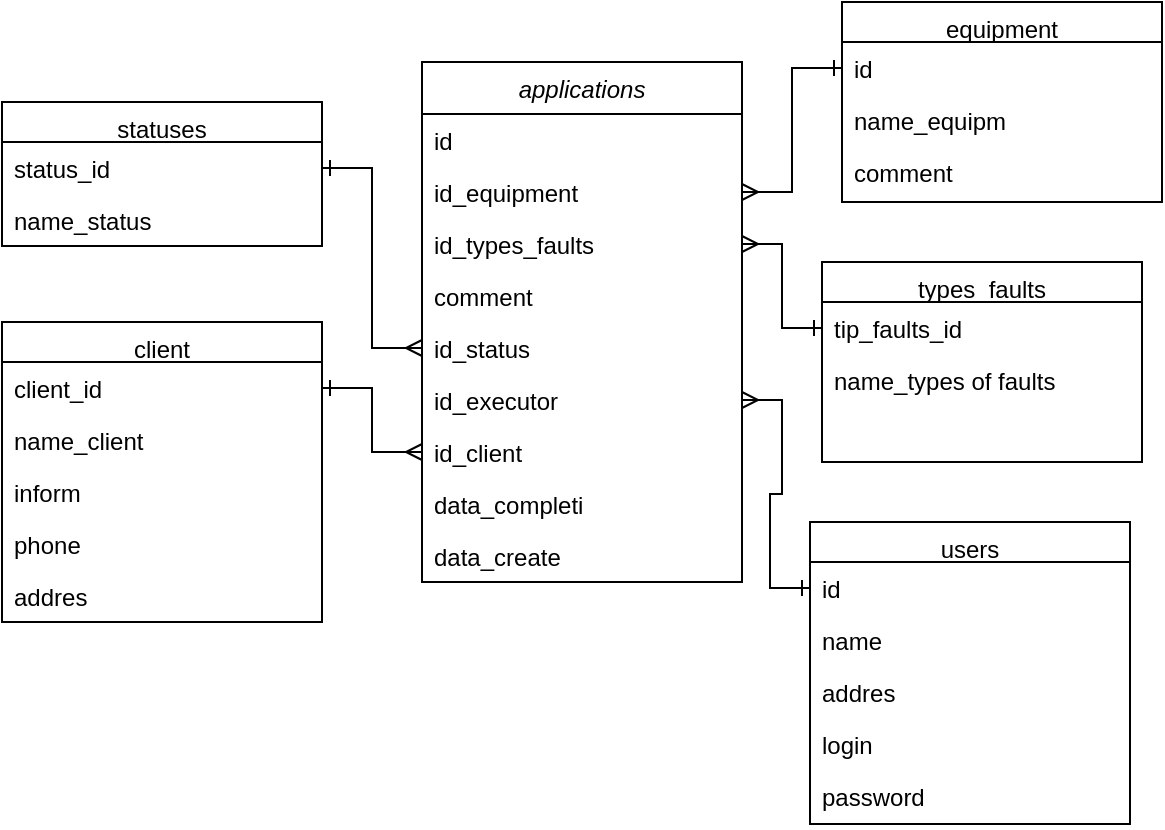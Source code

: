 <mxfile version="24.2.5" type="device">
  <diagram id="C5RBs43oDa-KdzZeNtuy" name="Page-1">
    <mxGraphModel dx="925" dy="498" grid="0" gridSize="10" guides="1" tooltips="1" connect="1" arrows="1" fold="1" page="1" pageScale="1" pageWidth="827" pageHeight="1169" math="0" shadow="0">
      <root>
        <mxCell id="WIyWlLk6GJQsqaUBKTNV-0" />
        <mxCell id="WIyWlLk6GJQsqaUBKTNV-1" parent="WIyWlLk6GJQsqaUBKTNV-0" />
        <mxCell id="zkfFHV4jXpPFQw0GAbJ--0" value="applications" style="swimlane;fontStyle=2;align=center;verticalAlign=top;childLayout=stackLayout;horizontal=1;startSize=26;horizontalStack=0;resizeParent=1;resizeLast=0;collapsible=1;marginBottom=0;rounded=0;shadow=0;strokeWidth=1;" parent="WIyWlLk6GJQsqaUBKTNV-1" vertex="1">
          <mxGeometry x="320" y="100" width="160" height="260" as="geometry">
            <mxRectangle x="230" y="140" width="160" height="26" as="alternateBounds" />
          </mxGeometry>
        </mxCell>
        <mxCell id="zkfFHV4jXpPFQw0GAbJ--1" value="id" style="text;align=left;verticalAlign=top;spacingLeft=4;spacingRight=4;overflow=hidden;rotatable=0;points=[[0,0.5],[1,0.5]];portConstraint=eastwest;" parent="zkfFHV4jXpPFQw0GAbJ--0" vertex="1">
          <mxGeometry y="26" width="160" height="26" as="geometry" />
        </mxCell>
        <mxCell id="zkfFHV4jXpPFQw0GAbJ--3" value="id_equipment" style="text;align=left;verticalAlign=top;spacingLeft=4;spacingRight=4;overflow=hidden;rotatable=0;points=[[0,0.5],[1,0.5]];portConstraint=eastwest;rounded=0;shadow=0;html=0;" parent="zkfFHV4jXpPFQw0GAbJ--0" vertex="1">
          <mxGeometry y="52" width="160" height="26" as="geometry" />
        </mxCell>
        <mxCell id="atYS3T8LUxCIhVzAfTBo-0" value="id_types_faults" style="text;align=left;verticalAlign=top;spacingLeft=4;spacingRight=4;overflow=hidden;rotatable=0;points=[[0,0.5],[1,0.5]];portConstraint=eastwest;rounded=0;shadow=0;html=0;" vertex="1" parent="zkfFHV4jXpPFQw0GAbJ--0">
          <mxGeometry y="78" width="160" height="26" as="geometry" />
        </mxCell>
        <mxCell id="atYS3T8LUxCIhVzAfTBo-3" value="comment" style="text;align=left;verticalAlign=top;spacingLeft=4;spacingRight=4;overflow=hidden;rotatable=0;points=[[0,0.5],[1,0.5]];portConstraint=eastwest;rounded=0;shadow=0;html=0;" vertex="1" parent="zkfFHV4jXpPFQw0GAbJ--0">
          <mxGeometry y="104" width="160" height="26" as="geometry" />
        </mxCell>
        <mxCell id="atYS3T8LUxCIhVzAfTBo-1" value="id_status" style="text;align=left;verticalAlign=top;spacingLeft=4;spacingRight=4;overflow=hidden;rotatable=0;points=[[0,0.5],[1,0.5]];portConstraint=eastwest;rounded=0;shadow=0;html=0;" vertex="1" parent="zkfFHV4jXpPFQw0GAbJ--0">
          <mxGeometry y="130" width="160" height="26" as="geometry" />
        </mxCell>
        <mxCell id="atYS3T8LUxCIhVzAfTBo-6" value="id_executor" style="text;align=left;verticalAlign=top;spacingLeft=4;spacingRight=4;overflow=hidden;rotatable=0;points=[[0,0.5],[1,0.5]];portConstraint=eastwest;rounded=0;shadow=0;html=0;" vertex="1" parent="zkfFHV4jXpPFQw0GAbJ--0">
          <mxGeometry y="156" width="160" height="26" as="geometry" />
        </mxCell>
        <mxCell id="atYS3T8LUxCIhVzAfTBo-27" value="id_client" style="text;align=left;verticalAlign=top;spacingLeft=4;spacingRight=4;overflow=hidden;rotatable=0;points=[[0,0.5],[1,0.5]];portConstraint=eastwest;rounded=0;shadow=0;html=0;" vertex="1" parent="zkfFHV4jXpPFQw0GAbJ--0">
          <mxGeometry y="182" width="160" height="26" as="geometry" />
        </mxCell>
        <mxCell id="atYS3T8LUxCIhVzAfTBo-32" value="data_completi" style="text;align=left;verticalAlign=top;spacingLeft=4;spacingRight=4;overflow=hidden;rotatable=0;points=[[0,0.5],[1,0.5]];portConstraint=eastwest;rounded=0;shadow=0;html=0;" vertex="1" parent="zkfFHV4jXpPFQw0GAbJ--0">
          <mxGeometry y="208" width="160" height="26" as="geometry" />
        </mxCell>
        <mxCell id="zkfFHV4jXpPFQw0GAbJ--2" value="data_create" style="text;align=left;verticalAlign=top;spacingLeft=4;spacingRight=4;overflow=hidden;rotatable=0;points=[[0,0.5],[1,0.5]];portConstraint=eastwest;rounded=0;shadow=0;html=0;" parent="zkfFHV4jXpPFQw0GAbJ--0" vertex="1">
          <mxGeometry y="234" width="160" height="26" as="geometry" />
        </mxCell>
        <mxCell id="zkfFHV4jXpPFQw0GAbJ--17" value="users" style="swimlane;fontStyle=0;align=center;verticalAlign=top;childLayout=stackLayout;horizontal=1;startSize=20;horizontalStack=0;resizeParent=1;resizeLast=0;collapsible=1;marginBottom=0;rounded=0;shadow=0;strokeWidth=1;" parent="WIyWlLk6GJQsqaUBKTNV-1" vertex="1">
          <mxGeometry x="514" y="330" width="160" height="151" as="geometry">
            <mxRectangle x="550" y="140" width="160" height="26" as="alternateBounds" />
          </mxGeometry>
        </mxCell>
        <mxCell id="zkfFHV4jXpPFQw0GAbJ--18" value="id" style="text;align=left;verticalAlign=top;spacingLeft=4;spacingRight=4;overflow=hidden;rotatable=0;points=[[0,0.5],[1,0.5]];portConstraint=eastwest;" parent="zkfFHV4jXpPFQw0GAbJ--17" vertex="1">
          <mxGeometry y="20" width="160" height="26" as="geometry" />
        </mxCell>
        <mxCell id="zkfFHV4jXpPFQw0GAbJ--19" value="name" style="text;align=left;verticalAlign=top;spacingLeft=4;spacingRight=4;overflow=hidden;rotatable=0;points=[[0,0.5],[1,0.5]];portConstraint=eastwest;rounded=0;shadow=0;html=0;" parent="zkfFHV4jXpPFQw0GAbJ--17" vertex="1">
          <mxGeometry y="46" width="160" height="26" as="geometry" />
        </mxCell>
        <mxCell id="atYS3T8LUxCIhVzAfTBo-12" value="addres" style="text;align=left;verticalAlign=top;spacingLeft=4;spacingRight=4;overflow=hidden;rotatable=0;points=[[0,0.5],[1,0.5]];portConstraint=eastwest;rounded=0;shadow=0;html=0;" vertex="1" parent="zkfFHV4jXpPFQw0GAbJ--17">
          <mxGeometry y="72" width="160" height="26" as="geometry" />
        </mxCell>
        <mxCell id="atYS3T8LUxCIhVzAfTBo-45" value="login" style="text;align=left;verticalAlign=top;spacingLeft=4;spacingRight=4;overflow=hidden;rotatable=0;points=[[0,0.5],[1,0.5]];portConstraint=eastwest;rounded=0;shadow=0;html=0;" vertex="1" parent="zkfFHV4jXpPFQw0GAbJ--17">
          <mxGeometry y="98" width="160" height="26" as="geometry" />
        </mxCell>
        <mxCell id="atYS3T8LUxCIhVzAfTBo-44" value="password" style="text;align=left;verticalAlign=top;spacingLeft=4;spacingRight=4;overflow=hidden;rotatable=0;points=[[0,0.5],[1,0.5]];portConstraint=eastwest;rounded=0;shadow=0;html=0;" vertex="1" parent="zkfFHV4jXpPFQw0GAbJ--17">
          <mxGeometry y="124" width="160" height="26" as="geometry" />
        </mxCell>
        <mxCell id="atYS3T8LUxCIhVzAfTBo-7" style="edgeStyle=orthogonalEdgeStyle;rounded=0;orthogonalLoop=1;jettySize=auto;html=1;entryX=1;entryY=0.5;entryDx=0;entryDy=0;endArrow=ERmany;endFill=0;startArrow=ERone;startFill=0;" edge="1" parent="WIyWlLk6GJQsqaUBKTNV-1" source="zkfFHV4jXpPFQw0GAbJ--18" target="atYS3T8LUxCIhVzAfTBo-6">
          <mxGeometry relative="1" as="geometry" />
        </mxCell>
        <mxCell id="atYS3T8LUxCIhVzAfTBo-13" value="equipment" style="swimlane;fontStyle=0;align=center;verticalAlign=top;childLayout=stackLayout;horizontal=1;startSize=20;horizontalStack=0;resizeParent=1;resizeLast=0;collapsible=1;marginBottom=0;rounded=0;shadow=0;strokeWidth=1;" vertex="1" parent="WIyWlLk6GJQsqaUBKTNV-1">
          <mxGeometry x="530" y="70" width="160" height="100" as="geometry">
            <mxRectangle x="450" y="110" width="160" height="26" as="alternateBounds" />
          </mxGeometry>
        </mxCell>
        <mxCell id="atYS3T8LUxCIhVzAfTBo-14" value="id" style="text;align=left;verticalAlign=top;spacingLeft=4;spacingRight=4;overflow=hidden;rotatable=0;points=[[0,0.5],[1,0.5]];portConstraint=eastwest;" vertex="1" parent="atYS3T8LUxCIhVzAfTBo-13">
          <mxGeometry y="20" width="160" height="26" as="geometry" />
        </mxCell>
        <mxCell id="atYS3T8LUxCIhVzAfTBo-15" value="name_equipm" style="text;align=left;verticalAlign=top;spacingLeft=4;spacingRight=4;overflow=hidden;rotatable=0;points=[[0,0.5],[1,0.5]];portConstraint=eastwest;rounded=0;shadow=0;html=0;" vertex="1" parent="atYS3T8LUxCIhVzAfTBo-13">
          <mxGeometry y="46" width="160" height="26" as="geometry" />
        </mxCell>
        <mxCell id="atYS3T8LUxCIhVzAfTBo-16" value="comment" style="text;align=left;verticalAlign=top;spacingLeft=4;spacingRight=4;overflow=hidden;rotatable=0;points=[[0,0.5],[1,0.5]];portConstraint=eastwest;rounded=0;shadow=0;html=0;" vertex="1" parent="atYS3T8LUxCIhVzAfTBo-13">
          <mxGeometry y="72" width="160" height="26" as="geometry" />
        </mxCell>
        <mxCell id="atYS3T8LUxCIhVzAfTBo-17" value="client" style="swimlane;fontStyle=0;align=center;verticalAlign=top;childLayout=stackLayout;horizontal=1;startSize=20;horizontalStack=0;resizeParent=1;resizeLast=0;collapsible=1;marginBottom=0;rounded=0;shadow=0;strokeWidth=1;absoluteArcSize=0;metaEdit=0;" vertex="1" parent="WIyWlLk6GJQsqaUBKTNV-1">
          <mxGeometry x="110" y="230" width="160" height="150" as="geometry">
            <mxRectangle x="450" y="110" width="160" height="26" as="alternateBounds" />
          </mxGeometry>
        </mxCell>
        <mxCell id="atYS3T8LUxCIhVzAfTBo-18" value="client_id" style="text;align=left;verticalAlign=top;spacingLeft=4;spacingRight=4;overflow=hidden;rotatable=0;points=[[0,0.5],[1,0.5]];portConstraint=eastwest;absoluteArcSize=0;metaEdit=0;" vertex="1" parent="atYS3T8LUxCIhVzAfTBo-17">
          <mxGeometry y="20" width="160" height="26" as="geometry" />
        </mxCell>
        <mxCell id="atYS3T8LUxCIhVzAfTBo-19" value="name_client" style="text;align=left;verticalAlign=top;spacingLeft=4;spacingRight=4;overflow=hidden;rotatable=0;points=[[0,0.5],[1,0.5]];portConstraint=eastwest;rounded=0;shadow=0;html=0;absoluteArcSize=0;metaEdit=0;" vertex="1" parent="atYS3T8LUxCIhVzAfTBo-17">
          <mxGeometry y="46" width="160" height="26" as="geometry" />
        </mxCell>
        <mxCell id="atYS3T8LUxCIhVzAfTBo-20" value="inform" style="text;align=left;verticalAlign=top;spacingLeft=4;spacingRight=4;overflow=hidden;rotatable=0;points=[[0,0.5],[1,0.5]];portConstraint=eastwest;rounded=0;shadow=0;html=0;absoluteArcSize=0;metaEdit=0;" vertex="1" parent="atYS3T8LUxCIhVzAfTBo-17">
          <mxGeometry y="72" width="160" height="26" as="geometry" />
        </mxCell>
        <mxCell id="atYS3T8LUxCIhVzAfTBo-30" value="phone" style="text;align=left;verticalAlign=top;spacingLeft=4;spacingRight=4;overflow=hidden;rotatable=0;points=[[0,0.5],[1,0.5]];portConstraint=eastwest;rounded=0;shadow=0;html=0;absoluteArcSize=0;metaEdit=0;" vertex="1" parent="atYS3T8LUxCIhVzAfTBo-17">
          <mxGeometry y="98" width="160" height="26" as="geometry" />
        </mxCell>
        <mxCell id="atYS3T8LUxCIhVzAfTBo-33" value="addres" style="text;align=left;verticalAlign=top;spacingLeft=4;spacingRight=4;overflow=hidden;rotatable=0;points=[[0,0.5],[1,0.5]];portConstraint=eastwest;rounded=0;shadow=0;html=0;absoluteArcSize=0;metaEdit=0;" vertex="1" parent="atYS3T8LUxCIhVzAfTBo-17">
          <mxGeometry y="124" width="160" height="26" as="geometry" />
        </mxCell>
        <mxCell id="atYS3T8LUxCIhVzAfTBo-21" value="types_faults" style="swimlane;fontStyle=0;align=center;verticalAlign=top;childLayout=stackLayout;horizontal=1;startSize=20;horizontalStack=0;resizeParent=1;resizeLast=0;collapsible=1;marginBottom=0;rounded=0;shadow=0;strokeWidth=1;" vertex="1" parent="WIyWlLk6GJQsqaUBKTNV-1">
          <mxGeometry x="520" y="200" width="160" height="100" as="geometry">
            <mxRectangle x="450" y="110" width="160" height="26" as="alternateBounds" />
          </mxGeometry>
        </mxCell>
        <mxCell id="atYS3T8LUxCIhVzAfTBo-22" value="tip_faults_id" style="text;align=left;verticalAlign=top;spacingLeft=4;spacingRight=4;overflow=hidden;rotatable=0;points=[[0,0.5],[1,0.5]];portConstraint=eastwest;" vertex="1" parent="atYS3T8LUxCIhVzAfTBo-21">
          <mxGeometry y="20" width="160" height="26" as="geometry" />
        </mxCell>
        <mxCell id="atYS3T8LUxCIhVzAfTBo-23" value="name_types of faults" style="text;align=left;verticalAlign=top;spacingLeft=4;spacingRight=4;overflow=hidden;rotatable=0;points=[[0,0.5],[1,0.5]];portConstraint=eastwest;rounded=0;shadow=0;html=0;" vertex="1" parent="atYS3T8LUxCIhVzAfTBo-21">
          <mxGeometry y="46" width="160" height="26" as="geometry" />
        </mxCell>
        <mxCell id="atYS3T8LUxCIhVzAfTBo-25" style="edgeStyle=orthogonalEdgeStyle;rounded=0;orthogonalLoop=1;jettySize=auto;html=1;endArrow=ERmany;endFill=0;startArrow=ERone;startFill=0;" edge="1" parent="WIyWlLk6GJQsqaUBKTNV-1" source="atYS3T8LUxCIhVzAfTBo-14" target="zkfFHV4jXpPFQw0GAbJ--3">
          <mxGeometry relative="1" as="geometry">
            <mxPoint x="560" y="333" as="sourcePoint" />
            <mxPoint x="460" y="331" as="targetPoint" />
          </mxGeometry>
        </mxCell>
        <mxCell id="atYS3T8LUxCIhVzAfTBo-26" style="edgeStyle=orthogonalEdgeStyle;rounded=0;orthogonalLoop=1;jettySize=auto;html=1;endArrow=ERmany;endFill=0;startArrow=ERone;startFill=0;" edge="1" parent="WIyWlLk6GJQsqaUBKTNV-1" source="atYS3T8LUxCIhVzAfTBo-22" target="atYS3T8LUxCIhVzAfTBo-0">
          <mxGeometry relative="1" as="geometry">
            <mxPoint x="524" y="373" as="sourcePoint" />
            <mxPoint x="460" y="331" as="targetPoint" />
          </mxGeometry>
        </mxCell>
        <mxCell id="atYS3T8LUxCIhVzAfTBo-29" style="edgeStyle=orthogonalEdgeStyle;rounded=0;orthogonalLoop=1;jettySize=auto;html=1;endArrow=ERmany;endFill=0;startArrow=ERone;startFill=0;" edge="1" parent="WIyWlLk6GJQsqaUBKTNV-1" source="atYS3T8LUxCIhVzAfTBo-18" target="atYS3T8LUxCIhVzAfTBo-27">
          <mxGeometry relative="1" as="geometry">
            <mxPoint x="244" y="382" as="sourcePoint" />
            <mxPoint x="180" y="340" as="targetPoint" />
          </mxGeometry>
        </mxCell>
        <mxCell id="atYS3T8LUxCIhVzAfTBo-40" value="statuses" style="swimlane;fontStyle=0;align=center;verticalAlign=top;childLayout=stackLayout;horizontal=1;startSize=20;horizontalStack=0;resizeParent=1;resizeLast=0;collapsible=1;marginBottom=0;rounded=0;shadow=0;strokeWidth=1;" vertex="1" parent="WIyWlLk6GJQsqaUBKTNV-1">
          <mxGeometry x="110" y="120" width="160" height="72" as="geometry">
            <mxRectangle x="450" y="110" width="160" height="26" as="alternateBounds" />
          </mxGeometry>
        </mxCell>
        <mxCell id="atYS3T8LUxCIhVzAfTBo-41" value="status_id" style="text;align=left;verticalAlign=top;spacingLeft=4;spacingRight=4;overflow=hidden;rotatable=0;points=[[0,0.5],[1,0.5]];portConstraint=eastwest;" vertex="1" parent="atYS3T8LUxCIhVzAfTBo-40">
          <mxGeometry y="20" width="160" height="26" as="geometry" />
        </mxCell>
        <mxCell id="atYS3T8LUxCIhVzAfTBo-42" value="name_status" style="text;align=left;verticalAlign=top;spacingLeft=4;spacingRight=4;overflow=hidden;rotatable=0;points=[[0,0.5],[1,0.5]];portConstraint=eastwest;rounded=0;shadow=0;html=0;" vertex="1" parent="atYS3T8LUxCIhVzAfTBo-40">
          <mxGeometry y="46" width="160" height="26" as="geometry" />
        </mxCell>
        <mxCell id="atYS3T8LUxCIhVzAfTBo-43" style="edgeStyle=orthogonalEdgeStyle;rounded=0;orthogonalLoop=1;jettySize=auto;html=1;endArrow=ERmany;endFill=0;startArrow=ERone;startFill=0;" edge="1" parent="WIyWlLk6GJQsqaUBKTNV-1" source="atYS3T8LUxCIhVzAfTBo-41" target="atYS3T8LUxCIhVzAfTBo-1">
          <mxGeometry relative="1" as="geometry">
            <mxPoint x="180" y="180" as="sourcePoint" />
            <mxPoint x="270" y="212" as="targetPoint" />
          </mxGeometry>
        </mxCell>
      </root>
    </mxGraphModel>
  </diagram>
</mxfile>
